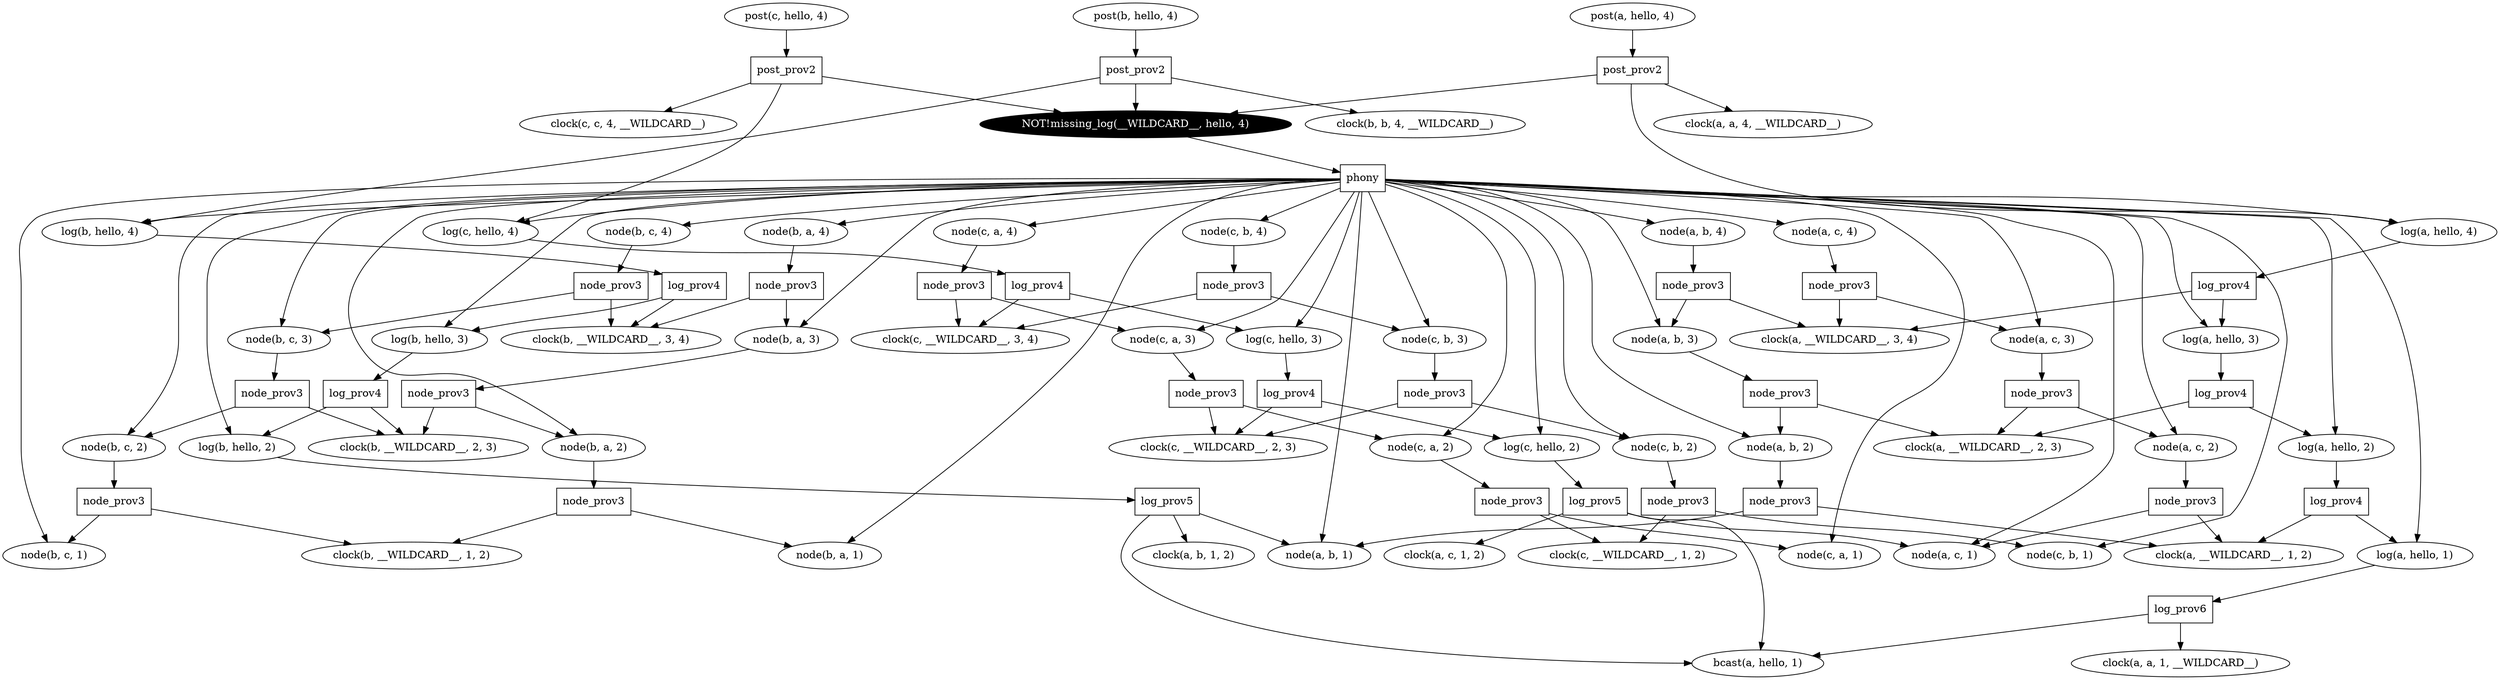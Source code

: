 digraph dataflow {
    {rank="same"; goal49, goal51, goal53}
    
    goal39 [label="node(a, b, 3)",style="filled",fontcolor="black",color="black",fillcolor="white"];
    rule19 [label="node_prov3",shape="rect",fontcolor="black",color="black",fillcolor="white"];
    goal20 -> rule8 [color="black"];
    rule0 -> goal1 [color="black"];
    goal38 [label="node(a, b, 2)",style="filled",fontcolor="black",color="black",fillcolor="white"];
    goal52 [label="clock(c, c, 4, __WILDCARD__)",style="filled",fontcolor="black",color="black",fillcolor="white"];
    rule15 [label="node_prov3",shape="rect",fontcolor="black",color="black",fillcolor="white"];
    rule28 -> goal28 [color="black"];
    rule28 -> goal37 [color="black"];
    rule28 -> goal1 [color="black"];
    goal19 -> rule7 [color="black"];
    rule9 -> goal0 [color="black"];
    rule28 -> goal7 [color="black"];
    goal2 [label="clock(a, b, 1, 2)",style="filled",fontcolor="black",color="black",fillcolor="white"];
    goal29 -> rule12 [color="black"];
    rule28 -> goal3 [color="black"];
    rule25 [label="node_prov3",shape="rect",fontcolor="black",color="black",fillcolor="white"];
    rule28 -> goal44 [color="black"];
    rule28 -> goal21 [color="black"];
    rule13 -> goal4 [color="black"];
    rule22 -> goal41 [color="black"];
    rule28 -> goal38 [color="black"];
    rule22 [label="node_prov3",shape="rect",fontcolor="black",color="black",fillcolor="white"];
    rule28 [label="phony",shape="rect",fontcolor="black",color="black",fillcolor="white"];
    rule18 -> goal36 [color="black"];
    goal51 [label="post(a, hello, 4)",style="filled",fontcolor="black",color="black",fillcolor="white"];
    rule4 [label="log_prov4",shape="rect",fontcolor="black",color="black",fillcolor="white"];
    rule28 -> goal17 [color="black"];
    goal47 -> rule27 [color="black"];
    rule28 -> goal12 [color="black"];
    rule28 -> goal34 [color="black"];
    rule13 [label="node_prov3",shape="rect",fontcolor="black",color="black",fillcolor="white"];
    rule23 [label="node_prov3",shape="rect",fontcolor="black",color="black",fillcolor="white"];
    rule15 -> goal13 [color="black"];
    rule5 -> goal13 [color="black"];
    rule23 -> goal42 [color="black"];
    rule28 -> goal47 [color="black"];
    rule28 -> goal25 [color="black"];
    goal45 [label="node(c, b, 4)",style="filled",fontcolor="black",color="black",fillcolor="white"];
    rule31 -> goal27 [color="black"];
    rule9 -> goal21 [color="black"];
    rule26 -> goal6 [color="black"];
    goal47 [label="node(c, a, 4)",style="filled",fontcolor="black",color="black",fillcolor="white"];
    goal43 -> rule23 [color="black"];
    rule17 [label="node_prov3",shape="rect",fontcolor="black",color="black",fillcolor="white"];
    rule28 -> goal43 [color="black"];
    rule31 -> goal52 [color="black"];
    rule29 -> goal48 [color="black"];
    rule31 [label="post_prov2",shape="rect",fontcolor="black",color="black",fillcolor="white"];
    goal31 -> rule14 [color="black"];
    rule0 [label="log_prov5",shape="rect",fontcolor="black",color="black",fillcolor="white"];
    rule1 [label="log_prov4",shape="rect",fontcolor="black",color="black",fillcolor="white"];
    rule20 -> goal13 [color="black"];
    rule12 -> goal28 [color="black"];
    rule28 -> goal33 [color="black"];
    goal10 -> rule3 [color="black"];
    rule28 -> goal46 [color="black"];
    goal53 [label="post(c, hello, 4)",style="filled",fontcolor="black",color="black",fillcolor="white"];
    goal46 [label="node(b, a, 4)",style="filled",fontcolor="black",color="black",fillcolor="white"];
    goal40 -> rule21 [color="black"];
    rule21 [label="node_prov3",shape="rect",fontcolor="black",color="black",fillcolor="white"];
    rule28 -> goal23 [color="black"];
    goal29 [label="node(b, a, 2)",style="filled",fontcolor="black",color="black",fillcolor="white"];
    goal44 -> rule24 [color="black"];
    rule18 [label="node_prov3",shape="rect",fontcolor="black",color="black",fillcolor="white"];
    rule6 [label="log_prov4",shape="rect",fontcolor="black",color="black",fillcolor="white"];
    rule10 -> goal24 [color="black"];
    goal17 [label="node(b, c, 1)",style="filled",fontcolor="black",color="black",fillcolor="white"];
    rule27 -> goal40 [color="black"];
    rule13 -> goal29 [color="black"];
    rule11 [label="log_prov4",shape="rect",fontcolor="black",color="black",fillcolor="white"];
    rule28 -> goal10 [color="black"];
    rule5 -> goal12 [color="black"];
    rule29 [label="post_prov2",shape="rect",fontcolor="black",color="black",fillcolor="white"];
    goal25 -> rule10 [color="black"];
    rule28 -> goal29 [color="black"];
    goal10 [label="log(a, hello, 1)",style="filled",fontcolor="black",color="black",fillcolor="white"];
    goal14 [label="log(a, hello, 3)",style="filled",fontcolor="black",color="black",fillcolor="white"];
    goal0 [label="bcast(a, hello, 1)",style="filled",fontcolor="black",color="black",fillcolor="white"];
    goal40 [label="node(c, a, 3)",style="filled",fontcolor="black",color="black",fillcolor="white"];
    rule14 [label="node_prov3",shape="rect",fontcolor="black",color="black",fillcolor="white"];
    rule28 -> goal27 [color="black"];
    rule9 -> goal22 [color="black"];
    goal50 [label="clock(a, a, 4, __WILDCARD__)",style="filled",fontcolor="black",color="black",fillcolor="white"];
    rule4 -> goal11 [color="black"];
    goal35 [label="node(b, c, 4)",style="filled",fontcolor="black",color="black",fillcolor="white"];
    goal48 -> rule28 [color="black"];
    rule28 -> goal40 [color="black"];
    goal3 [label="log(b, hello, 2)",style="filled",fontcolor="black",color="black",fillcolor="white"];
    goal4 [label="clock(b, __WILDCARD__, 2, 3)",style="filled",fontcolor="black",color="black",fillcolor="white"];
    goal8 [label="clock(b, b, 4, __WILDCARD__)",style="filled",fontcolor="black",color="black",fillcolor="white"];
    rule11 -> goal25 [color="black"];
    rule28 -> goal16 [color="black"];
    rule28 -> goal30 [color="black"];
    rule7 [label="node_prov3",shape="rect",fontcolor="black",color="black",fillcolor="white"];
    goal16 [label="log(a, hello, 4)",style="filled",fontcolor="black",color="black",fillcolor="white"];
    rule31 -> goal48 [color="black"];
    goal7 -> rule2 [color="black"];
    rule2 -> goal5 [color="black"];
    rule30 -> goal16 [color="black"];
    goal27 -> rule11 [color="black"];
    goal18 [label="clock(b, __WILDCARD__, 1, 2)",style="filled",fontcolor="black",color="black",fillcolor="white"];
    rule15 -> goal31 [color="black"];
    rule27 [label="node_prov3",shape="rect",fontcolor="black",color="black",fillcolor="white"];
    goal6 [label="clock(b, __WILDCARD__, 3, 4)",style="filled",fontcolor="black",color="black",fillcolor="white"];
    rule10 -> goal23 [color="black"];
    rule25 -> goal26 [color="black"];
    rule17 -> goal6 [color="black"];
    rule3 -> goal9 [color="black"];
    rule24 -> goal15 [color="black"];
    rule8 [label="node_prov3",shape="rect",fontcolor="black",color="black",fillcolor="white"];
    goal12 -> rule4 [color="black"];
    goal20 [label="node(b, c, 3)",style="filled",fontcolor="black",color="black",fillcolor="white"];
    rule28 -> goal45 [color="black"];
    rule28 -> goal32 [color="black"];
    goal5 [label="log(b, hello, 3)",style="filled",fontcolor="black",color="black",fillcolor="white"];
    goal30 [label="node(b, a, 3)",style="filled",fontcolor="black",color="black",fillcolor="white"];
    rule28 -> goal35 [color="black"];
    goal12 [label="log(a, hello, 2)",style="filled",fontcolor="black",color="black",fillcolor="white"];
    goal26 [label="clock(c, __WILDCARD__, 3, 4)",style="filled",fontcolor="black",color="black",fillcolor="white"];
    goal32 -> rule15 [color="black"];
    rule28 -> goal31 [color="black"];
    goal9 [label="clock(a, a, 1, __WILDCARD__)",style="filled",fontcolor="black",color="black",fillcolor="white"];
    rule1 -> goal4 [color="black"];
    goal41 [label="node(c, b, 1)",style="filled",fontcolor="black",color="black",fillcolor="white"];
    goal38 -> rule19 [color="black"];
    goal42 -> rule22 [color="black"];
    rule28 -> goal41 [color="black"];
    goal37 [label="node(c, a, 2)",style="filled",fontcolor="black",color="black",fillcolor="white"];
    rule3 [label="log_prov6",shape="rect",fontcolor="black",color="black",fillcolor="white"];
    goal48 [label="NOT!missing_log(__WILDCARD__, hello, 4)",style="filled",fontcolor="white",color="black",fillcolor="black"];
    goal42 [label="node(c, b, 2)",style="filled",fontcolor="black",color="black",fillcolor="white"];
    goal24 [label="clock(c, __WILDCARD__, 2, 3)",style="filled",fontcolor="black",color="black",fillcolor="white"];
    goal15 [label="clock(a, __WILDCARD__, 3, 4)",style="filled",fontcolor="black",color="black",fillcolor="white"];
    rule14 -> goal21 [color="black"];
    goal5 -> rule1 [color="black"];
    rule4 -> goal10 [color="black"];
    goal19 [label="node(b, c, 2)",style="filled",fontcolor="black",color="black",fillcolor="white"];
    rule2 -> goal6 [color="black"];
    rule6 -> goal15 [color="black"];
    rule28 -> goal42 [color="black"];
    rule20 [label="node_prov3",shape="rect",fontcolor="black",color="black",fillcolor="white"];
    goal13 [label="clock(a, __WILDCARD__, 2, 3)",style="filled",fontcolor="black",color="black",fillcolor="white"];
    goal11 [label="clock(a, __WILDCARD__, 1, 2)",style="filled",fontcolor="black",color="black",fillcolor="white"];
    rule12 -> goal18 [color="black"];
    rule11 -> goal26 [color="black"];
    rule10 [label="log_prov4",shape="rect",fontcolor="black",color="black",fillcolor="white"];
    rule12 [label="node_prov3",shape="rect",fontcolor="black",color="black",fillcolor="white"];
    rule21 -> goal37 [color="black"];
    goal33 [label="node(a, c, 4)",style="filled",fontcolor="black",color="black",fillcolor="white"];
    rule27 -> goal26 [color="black"];
    goal27 [label="log(c, hello, 4)",style="filled",fontcolor="black",color="black",fillcolor="white"];
    goal37 -> rule18 [color="black"];
    goal28 [label="node(b, a, 1)",style="filled",fontcolor="black",color="black",fillcolor="white"];
    rule24 [label="node_prov3",shape="rect",fontcolor="black",color="black",fillcolor="white"];
    rule23 -> goal24 [color="black"];
    rule21 -> goal24 [color="black"];
    rule5 [label="log_prov4",shape="rect",fontcolor="black",color="black",fillcolor="white"];
    goal45 -> rule25 [color="black"];
    rule29 -> goal8 [color="black"];
    goal51 -> rule30 [color="black"];
    goal36 [label="clock(c, __WILDCARD__, 1, 2)",style="filled",fontcolor="black",color="black",fillcolor="white"];
    rule20 -> goal38 [color="black"];
    goal16 -> rule6 [color="black"];
    goal44 [label="node(a, b, 4)",style="filled",fontcolor="black",color="black",fillcolor="white"];
    goal7 [label="log(b, hello, 4)",style="filled",fontcolor="black",color="black",fillcolor="white"];
    rule16 [label="node_prov3",shape="rect",fontcolor="black",color="black",fillcolor="white"];
    rule7 -> goal17 [color="black"];
    rule30 -> goal50 [color="black"];
    rule0 -> goal0 [color="black"];
    rule28 -> goal5 [color="black"];
    rule28 -> goal14 [color="black"];
    rule16 -> goal32 [color="black"];
    rule2 [label="log_prov4",shape="rect",fontcolor="black",color="black",fillcolor="white"];
    rule25 -> goal43 [color="black"];
    goal35 -> rule17 [color="black"];
    rule17 -> goal20 [color="black"];
    goal31 [label="node(a, c, 2)",style="filled",fontcolor="black",color="black",fillcolor="white"];
    goal30 -> rule13 [color="black"];
    goal34 [label="node(c, a, 1)",style="filled",fontcolor="black",color="black",fillcolor="white"];
    rule22 -> goal36 [color="black"];
    rule1 -> goal3 [color="black"];
    rule16 -> goal15 [color="black"];
    rule28 -> goal19 [color="black"];
    rule28 -> goal20 [color="black"];
    goal33 -> rule16 [color="black"];
    rule29 -> goal7 [color="black"];
    goal49 [label="post(b, hello, 4)",style="filled",fontcolor="black",color="black",fillcolor="white"];
    goal1 [label="node(a, b, 1)",style="filled",fontcolor="black",color="black",fillcolor="white"];
    rule19 -> goal1 [color="black"];
    rule26 [label="node_prov3",shape="rect",fontcolor="black",color="black",fillcolor="white"];
    rule14 -> goal11 [color="black"];
    rule24 -> goal39 [color="black"];
    goal46 -> rule26 [color="black"];
    rule18 -> goal34 [color="black"];
    goal53 -> rule31 [color="black"];
    goal43 [label="node(c, b, 3)",style="filled",fontcolor="black",color="black",fillcolor="white"];
    goal23 [label="log(c, hello, 2)",style="filled",fontcolor="black",color="black",fillcolor="white"];
    goal22 [label="clock(a, c, 1, 2)",style="filled",fontcolor="black",color="black",fillcolor="white"];
    goal23 -> rule9 [color="black"];
    rule6 -> goal14 [color="black"];
    rule0 -> goal2 [color="black"];
    rule7 -> goal18 [color="black"];
    goal25 [label="log(c, hello, 3)",style="filled",fontcolor="black",color="black",fillcolor="white"];
    rule30 -> goal48 [color="black"];
    rule30 [label="post_prov2",shape="rect",fontcolor="black",color="black",fillcolor="white"];
    rule19 -> goal11 [color="black"];
    rule26 -> goal30 [color="black"];
    rule8 -> goal19 [color="black"];
    rule8 -> goal4 [color="black"];
    goal39 -> rule20 [color="black"];
    rule9 [label="log_prov5",shape="rect",fontcolor="black",color="black",fillcolor="white"];
    goal14 -> rule5 [color="black"];
    rule3 -> goal0 [color="black"];
    rule28 -> goal39 [color="black"];
    goal49 -> rule29 [color="black"];
    goal21 [label="node(a, c, 1)",style="filled",fontcolor="black",color="black",fillcolor="white"];
    goal3 -> rule0 [color="black"];
    goal32 [label="node(a, c, 3)",style="filled",fontcolor="black",color="black",fillcolor="white"];
}